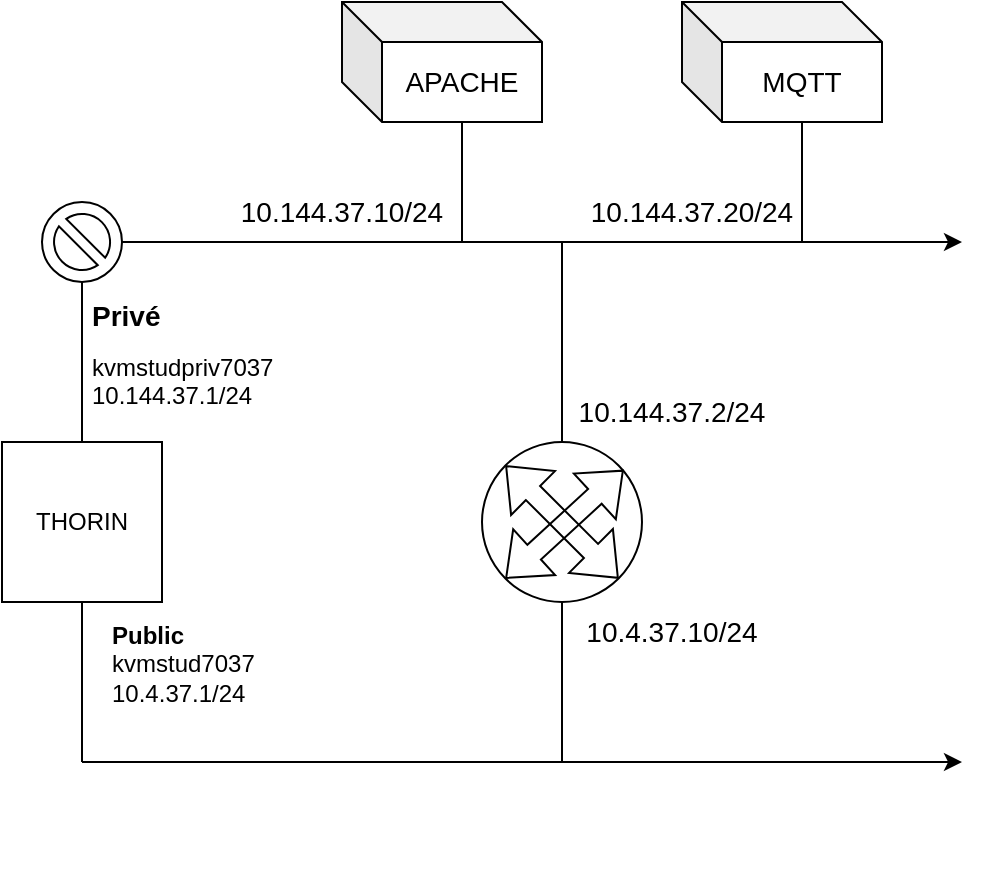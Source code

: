 <mxfile version="18.1.2" type="github">
  <diagram id="WMRxFUDG_etUpyFxwlcA" name="Page-1">
    <mxGraphModel dx="741" dy="777" grid="1" gridSize="10" guides="1" tooltips="1" connect="1" arrows="1" fold="1" page="1" pageScale="1" pageWidth="827" pageHeight="1169" math="0" shadow="0">
      <root>
        <mxCell id="0" />
        <mxCell id="1" parent="0" />
        <mxCell id="GB6gtYQ_iOAVg2I0iTZo-1" value="" style="ellipse;whiteSpace=wrap;html=1;" parent="1" vertex="1">
          <mxGeometry x="400" y="360" width="80" height="80" as="geometry" />
        </mxCell>
        <mxCell id="GB6gtYQ_iOAVg2I0iTZo-2" value="" style="shape=flexArrow;endArrow=classic;startArrow=classic;html=1;rounded=0;entryX=0.885;entryY=0.175;entryDx=0;entryDy=0;entryPerimeter=0;exitX=0;exitY=1;exitDx=0;exitDy=0;" parent="1" source="GB6gtYQ_iOAVg2I0iTZo-1" target="GB6gtYQ_iOAVg2I0iTZo-1" edge="1">
          <mxGeometry width="100" height="100" relative="1" as="geometry">
            <mxPoint x="430" y="440" as="sourcePoint" />
            <mxPoint x="500" y="380" as="targetPoint" />
          </mxGeometry>
        </mxCell>
        <mxCell id="GB6gtYQ_iOAVg2I0iTZo-3" value="" style="shape=flexArrow;endArrow=classic;startArrow=classic;html=1;rounded=0;exitX=0;exitY=0;exitDx=0;exitDy=0;entryX=1;entryY=1;entryDx=0;entryDy=0;" parent="1" source="GB6gtYQ_iOAVg2I0iTZo-1" target="GB6gtYQ_iOAVg2I0iTZo-1" edge="1">
          <mxGeometry width="100" height="100" relative="1" as="geometry">
            <mxPoint x="430" y="400" as="sourcePoint" />
            <mxPoint x="530" y="300" as="targetPoint" />
          </mxGeometry>
        </mxCell>
        <mxCell id="GB6gtYQ_iOAVg2I0iTZo-4" value="" style="whiteSpace=wrap;html=1;aspect=fixed;" parent="1" vertex="1">
          <mxGeometry x="160" y="360" width="80" height="80" as="geometry" />
        </mxCell>
        <mxCell id="GB6gtYQ_iOAVg2I0iTZo-5" value="THORIN" style="text;html=1;strokeColor=none;fillColor=none;align=center;verticalAlign=middle;whiteSpace=wrap;rounded=0;" parent="1" vertex="1">
          <mxGeometry x="170" y="385" width="60" height="30" as="geometry" />
        </mxCell>
        <mxCell id="GB6gtYQ_iOAVg2I0iTZo-6" value="" style="verticalLabelPosition=bottom;verticalAlign=top;html=1;shape=mxgraph.basic.no_symbol" parent="1" vertex="1">
          <mxGeometry x="180" y="240" width="40" height="40" as="geometry" />
        </mxCell>
        <mxCell id="GB6gtYQ_iOAVg2I0iTZo-7" value="" style="endArrow=none;html=1;rounded=0;exitX=0.5;exitY=0;exitDx=0;exitDy=0;entryX=0.5;entryY=1;entryDx=0;entryDy=0;entryPerimeter=0;" parent="1" source="GB6gtYQ_iOAVg2I0iTZo-4" target="GB6gtYQ_iOAVg2I0iTZo-6" edge="1">
          <mxGeometry width="50" height="50" relative="1" as="geometry">
            <mxPoint x="190" y="350" as="sourcePoint" />
            <mxPoint x="240" y="300" as="targetPoint" />
          </mxGeometry>
        </mxCell>
        <mxCell id="GB6gtYQ_iOAVg2I0iTZo-9" value="&lt;h1 style=&quot;font-size: 14px&quot;&gt;Privé&lt;/h1&gt;&lt;div&gt;kvmstudpriv7037&lt;/div&gt;&lt;div&gt;10.144.37.1/24&lt;br&gt;&lt;/div&gt;" style="text;html=1;strokeColor=none;fillColor=none;spacing=5;spacingTop=-20;whiteSpace=wrap;overflow=hidden;rounded=0;" parent="1" vertex="1">
          <mxGeometry x="200" y="290" width="190" height="120" as="geometry" />
        </mxCell>
        <mxCell id="GB6gtYQ_iOAVg2I0iTZo-10" value="&lt;b&gt;Public&lt;/b&gt;&lt;div&gt;kvmstud7037&lt;/div&gt;&lt;div&gt;10.4.37.1/24&lt;br&gt;&lt;/div&gt;" style="text;html=1;strokeColor=none;fillColor=none;spacing=5;spacingTop=-20;whiteSpace=wrap;overflow=hidden;rounded=0;" parent="1" vertex="1">
          <mxGeometry x="210" y="460" width="190" height="120" as="geometry" />
        </mxCell>
        <mxCell id="GB6gtYQ_iOAVg2I0iTZo-11" value="" style="shape=cube;whiteSpace=wrap;html=1;boundedLbl=1;backgroundOutline=1;darkOpacity=0.05;darkOpacity2=0.1;fontSize=14;" parent="1" vertex="1">
          <mxGeometry x="330" y="140" width="100" height="60" as="geometry" />
        </mxCell>
        <mxCell id="GB6gtYQ_iOAVg2I0iTZo-12" value="" style="shape=cube;whiteSpace=wrap;html=1;boundedLbl=1;backgroundOutline=1;darkOpacity=0.05;darkOpacity2=0.1;fontSize=14;" parent="1" vertex="1">
          <mxGeometry x="500" y="140" width="100" height="60" as="geometry" />
        </mxCell>
        <mxCell id="GB6gtYQ_iOAVg2I0iTZo-13" value="" style="endArrow=none;html=1;rounded=0;fontSize=14;exitX=1;exitY=0.5;exitDx=0;exitDy=0;exitPerimeter=0;entryX=1;entryY=1;entryDx=0;entryDy=0;" parent="1" source="GB6gtYQ_iOAVg2I0iTZo-6" target="GB6gtYQ_iOAVg2I0iTZo-20" edge="1">
          <mxGeometry width="50" height="50" relative="1" as="geometry">
            <mxPoint x="390" y="310" as="sourcePoint" />
            <mxPoint x="760" y="260" as="targetPoint" />
          </mxGeometry>
        </mxCell>
        <mxCell id="GB6gtYQ_iOAVg2I0iTZo-14" value="" style="endArrow=none;html=1;rounded=0;fontSize=14;entryX=0;entryY=0;entryDx=60;entryDy=60;entryPerimeter=0;" parent="1" target="GB6gtYQ_iOAVg2I0iTZo-11" edge="1">
          <mxGeometry width="50" height="50" relative="1" as="geometry">
            <mxPoint x="390" y="260" as="sourcePoint" />
            <mxPoint x="440" y="260" as="targetPoint" />
          </mxGeometry>
        </mxCell>
        <mxCell id="GB6gtYQ_iOAVg2I0iTZo-15" value="" style="endArrow=none;html=1;rounded=0;fontSize=14;entryX=0;entryY=0;entryDx=60;entryDy=60;entryPerimeter=0;" parent="1" target="GB6gtYQ_iOAVg2I0iTZo-12" edge="1">
          <mxGeometry width="50" height="50" relative="1" as="geometry">
            <mxPoint x="560" y="260" as="sourcePoint" />
            <mxPoint x="440" y="260" as="targetPoint" />
          </mxGeometry>
        </mxCell>
        <mxCell id="GB6gtYQ_iOAVg2I0iTZo-16" value="APACHE" style="text;html=1;strokeColor=none;fillColor=none;align=center;verticalAlign=middle;whiteSpace=wrap;rounded=0;fontSize=14;" parent="1" vertex="1">
          <mxGeometry x="360" y="160" width="60" height="40" as="geometry" />
        </mxCell>
        <mxCell id="GB6gtYQ_iOAVg2I0iTZo-17" value="MQTT" style="text;html=1;strokeColor=none;fillColor=none;align=center;verticalAlign=middle;whiteSpace=wrap;rounded=0;fontSize=14;" parent="1" vertex="1">
          <mxGeometry x="530" y="160" width="60" height="40" as="geometry" />
        </mxCell>
        <mxCell id="GB6gtYQ_iOAVg2I0iTZo-18" value="10.144.37.10/24" style="text;html=1;strokeColor=none;fillColor=none;align=center;verticalAlign=middle;whiteSpace=wrap;rounded=0;fontSize=14;" parent="1" vertex="1">
          <mxGeometry x="270" y="230" width="120" height="30" as="geometry" />
        </mxCell>
        <mxCell id="GB6gtYQ_iOAVg2I0iTZo-20" value="10.144.37.20/24" style="text;html=1;strokeColor=none;fillColor=none;align=center;verticalAlign=middle;whiteSpace=wrap;rounded=0;fontSize=14;" parent="1" vertex="1">
          <mxGeometry x="450" y="230" width="110" height="30" as="geometry" />
        </mxCell>
        <mxCell id="GB6gtYQ_iOAVg2I0iTZo-21" value="" style="endArrow=none;html=1;rounded=0;fontSize=14;" parent="1" edge="1">
          <mxGeometry width="50" height="50" relative="1" as="geometry">
            <mxPoint x="440" y="260" as="sourcePoint" />
            <mxPoint x="440" y="360" as="targetPoint" />
          </mxGeometry>
        </mxCell>
        <mxCell id="GB6gtYQ_iOAVg2I0iTZo-22" value="10.144.37.2/24" style="text;html=1;strokeColor=none;fillColor=none;align=center;verticalAlign=middle;whiteSpace=wrap;rounded=0;fontSize=14;" parent="1" vertex="1">
          <mxGeometry x="440" y="330" width="110" height="30" as="geometry" />
        </mxCell>
        <mxCell id="GB6gtYQ_iOAVg2I0iTZo-23" value="" style="endArrow=none;html=1;rounded=0;fontSize=14;exitX=0.5;exitY=1;exitDx=0;exitDy=0;" parent="1" source="GB6gtYQ_iOAVg2I0iTZo-4" edge="1">
          <mxGeometry width="50" height="50" relative="1" as="geometry">
            <mxPoint x="390" y="450" as="sourcePoint" />
            <mxPoint x="200" y="520" as="targetPoint" />
          </mxGeometry>
        </mxCell>
        <mxCell id="GB6gtYQ_iOAVg2I0iTZo-24" value="" style="endArrow=none;html=1;rounded=0;fontSize=14;" parent="1" edge="1">
          <mxGeometry width="50" height="50" relative="1" as="geometry">
            <mxPoint x="200" y="520" as="sourcePoint" />
            <mxPoint x="560" y="520" as="targetPoint" />
          </mxGeometry>
        </mxCell>
        <mxCell id="GB6gtYQ_iOAVg2I0iTZo-25" value="" style="endArrow=none;html=1;rounded=0;fontSize=14;" parent="1" edge="1">
          <mxGeometry width="50" height="50" relative="1" as="geometry">
            <mxPoint x="440" y="520" as="sourcePoint" />
            <mxPoint x="440" y="440" as="targetPoint" />
          </mxGeometry>
        </mxCell>
        <mxCell id="GB6gtYQ_iOAVg2I0iTZo-26" value="10.4.37.10/24" style="text;html=1;strokeColor=none;fillColor=none;align=center;verticalAlign=middle;whiteSpace=wrap;rounded=0;fontSize=14;" parent="1" vertex="1">
          <mxGeometry x="440" y="440" width="110" height="30" as="geometry" />
        </mxCell>
        <mxCell id="GB6gtYQ_iOAVg2I0iTZo-27" value="" style="endArrow=classic;html=1;rounded=0;fontSize=14;exitX=1;exitY=1;exitDx=0;exitDy=0;" parent="1" source="GB6gtYQ_iOAVg2I0iTZo-20" edge="1">
          <mxGeometry width="50" height="50" relative="1" as="geometry">
            <mxPoint x="390" y="370" as="sourcePoint" />
            <mxPoint x="640" y="260" as="targetPoint" />
          </mxGeometry>
        </mxCell>
        <mxCell id="GB6gtYQ_iOAVg2I0iTZo-30" value="" style="endArrow=classic;html=1;rounded=0;fontSize=14;" parent="1" edge="1">
          <mxGeometry width="50" height="50" relative="1" as="geometry">
            <mxPoint x="560" y="520" as="sourcePoint" />
            <mxPoint x="640" y="520" as="targetPoint" />
          </mxGeometry>
        </mxCell>
      </root>
    </mxGraphModel>
  </diagram>
</mxfile>
